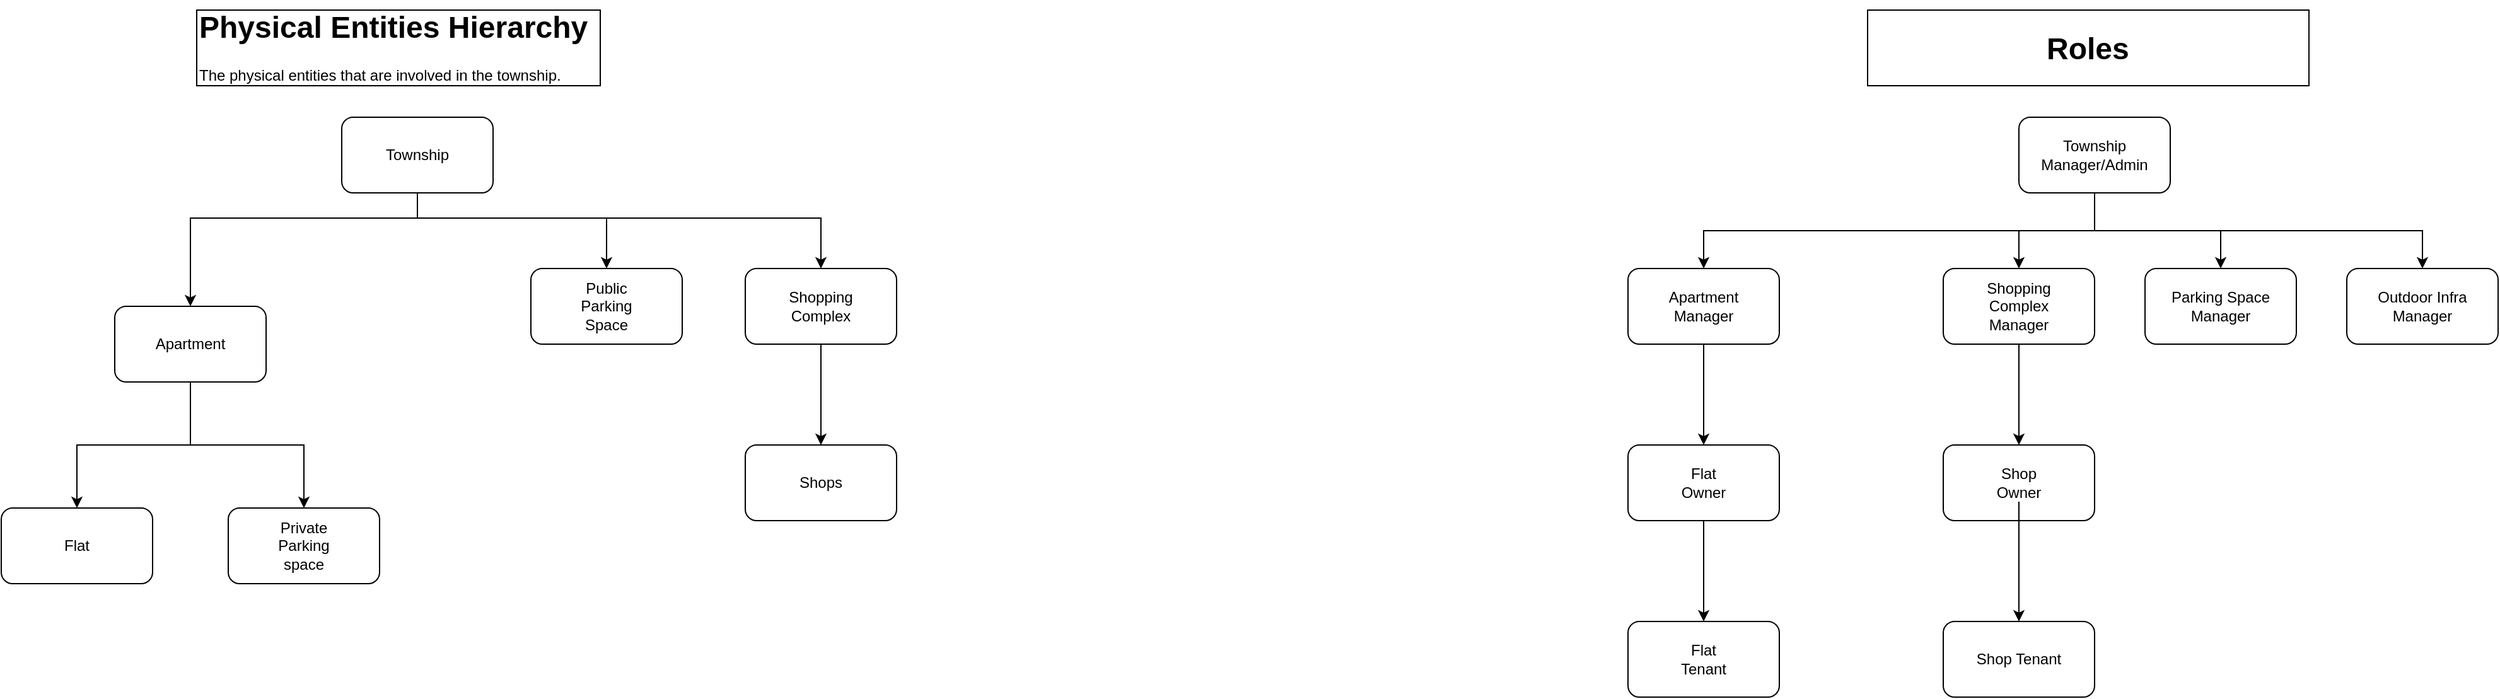<mxfile version="24.7.6">
  <diagram name="Page-1" id="0cKK37piDNfDpkpMslB8">
    <mxGraphModel dx="880" dy="450" grid="1" gridSize="10" guides="1" tooltips="1" connect="1" arrows="1" fold="1" page="1" pageScale="1" pageWidth="2339" pageHeight="3300" math="0" shadow="0">
      <root>
        <mxCell id="0" />
        <mxCell id="1" parent="0" />
        <mxCell id="HcHngkBZ9r_t7SCX0QgI-21" style="edgeStyle=orthogonalEdgeStyle;rounded=0;orthogonalLoop=1;jettySize=auto;html=1;entryX=0.5;entryY=0;entryDx=0;entryDy=0;" edge="1" parent="1" source="HcHngkBZ9r_t7SCX0QgI-1" target="HcHngkBZ9r_t7SCX0QgI-7">
          <mxGeometry relative="1" as="geometry">
            <Array as="points">
              <mxPoint x="590" y="250" />
              <mxPoint x="740" y="250" />
            </Array>
          </mxGeometry>
        </mxCell>
        <mxCell id="HcHngkBZ9r_t7SCX0QgI-22" style="edgeStyle=orthogonalEdgeStyle;rounded=0;orthogonalLoop=1;jettySize=auto;html=1;entryX=0.5;entryY=0;entryDx=0;entryDy=0;" edge="1" parent="1" source="HcHngkBZ9r_t7SCX0QgI-1" target="HcHngkBZ9r_t7SCX0QgI-8">
          <mxGeometry relative="1" as="geometry">
            <Array as="points">
              <mxPoint x="590" y="250" />
              <mxPoint x="910" y="250" />
            </Array>
          </mxGeometry>
        </mxCell>
        <mxCell id="HcHngkBZ9r_t7SCX0QgI-28" style="edgeStyle=orthogonalEdgeStyle;rounded=0;orthogonalLoop=1;jettySize=auto;html=1;entryX=0.5;entryY=0;entryDx=0;entryDy=0;" edge="1" parent="1" source="HcHngkBZ9r_t7SCX0QgI-1" target="HcHngkBZ9r_t7SCX0QgI-3">
          <mxGeometry relative="1" as="geometry">
            <Array as="points">
              <mxPoint x="590" y="250" />
              <mxPoint x="410" y="250" />
            </Array>
          </mxGeometry>
        </mxCell>
        <mxCell id="HcHngkBZ9r_t7SCX0QgI-1" value="" style="rounded=1;whiteSpace=wrap;html=1;" vertex="1" parent="1">
          <mxGeometry x="530" y="170" width="120" height="60" as="geometry" />
        </mxCell>
        <mxCell id="HcHngkBZ9r_t7SCX0QgI-2" value="Township" style="text;html=1;align=center;verticalAlign=middle;whiteSpace=wrap;rounded=0;" vertex="1" parent="1">
          <mxGeometry x="560" y="185" width="60" height="30" as="geometry" />
        </mxCell>
        <mxCell id="HcHngkBZ9r_t7SCX0QgI-24" style="edgeStyle=orthogonalEdgeStyle;rounded=0;orthogonalLoop=1;jettySize=auto;html=1;entryX=0.5;entryY=0;entryDx=0;entryDy=0;" edge="1" parent="1" source="HcHngkBZ9r_t7SCX0QgI-3" target="HcHngkBZ9r_t7SCX0QgI-18">
          <mxGeometry relative="1" as="geometry">
            <Array as="points">
              <mxPoint x="410" y="430" />
              <mxPoint x="500" y="430" />
            </Array>
          </mxGeometry>
        </mxCell>
        <mxCell id="HcHngkBZ9r_t7SCX0QgI-27" style="edgeStyle=orthogonalEdgeStyle;rounded=0;orthogonalLoop=1;jettySize=auto;html=1;entryX=0.5;entryY=0;entryDx=0;entryDy=0;" edge="1" parent="1" source="HcHngkBZ9r_t7SCX0QgI-3" target="HcHngkBZ9r_t7SCX0QgI-16">
          <mxGeometry relative="1" as="geometry" />
        </mxCell>
        <mxCell id="HcHngkBZ9r_t7SCX0QgI-3" value="" style="rounded=1;whiteSpace=wrap;html=1;" vertex="1" parent="1">
          <mxGeometry x="350" y="320" width="120" height="60" as="geometry" />
        </mxCell>
        <mxCell id="HcHngkBZ9r_t7SCX0QgI-6" value="Apartment" style="text;html=1;align=center;verticalAlign=middle;whiteSpace=wrap;rounded=0;" vertex="1" parent="1">
          <mxGeometry x="380" y="335" width="60" height="30" as="geometry" />
        </mxCell>
        <mxCell id="HcHngkBZ9r_t7SCX0QgI-7" value="" style="rounded=1;whiteSpace=wrap;html=1;" vertex="1" parent="1">
          <mxGeometry x="680" y="290" width="120" height="60" as="geometry" />
        </mxCell>
        <mxCell id="HcHngkBZ9r_t7SCX0QgI-59" value="" style="edgeStyle=orthogonalEdgeStyle;rounded=0;orthogonalLoop=1;jettySize=auto;html=1;" edge="1" parent="1" source="HcHngkBZ9r_t7SCX0QgI-8" target="HcHngkBZ9r_t7SCX0QgI-58">
          <mxGeometry relative="1" as="geometry" />
        </mxCell>
        <mxCell id="HcHngkBZ9r_t7SCX0QgI-8" value="" style="rounded=1;whiteSpace=wrap;html=1;" vertex="1" parent="1">
          <mxGeometry x="850" y="290" width="120" height="60" as="geometry" />
        </mxCell>
        <mxCell id="HcHngkBZ9r_t7SCX0QgI-11" value="Public Parking Space" style="text;html=1;align=center;verticalAlign=middle;whiteSpace=wrap;rounded=0;" vertex="1" parent="1">
          <mxGeometry x="710" y="305" width="60" height="30" as="geometry" />
        </mxCell>
        <mxCell id="HcHngkBZ9r_t7SCX0QgI-12" value="Shopping Complex" style="text;html=1;align=center;verticalAlign=middle;whiteSpace=wrap;rounded=0;" vertex="1" parent="1">
          <mxGeometry x="880" y="305" width="60" height="30" as="geometry" />
        </mxCell>
        <mxCell id="HcHngkBZ9r_t7SCX0QgI-16" value="" style="rounded=1;whiteSpace=wrap;html=1;" vertex="1" parent="1">
          <mxGeometry x="260" y="480" width="120" height="60" as="geometry" />
        </mxCell>
        <mxCell id="HcHngkBZ9r_t7SCX0QgI-17" value="Flat" style="text;html=1;align=center;verticalAlign=middle;whiteSpace=wrap;rounded=0;" vertex="1" parent="1">
          <mxGeometry x="290" y="495" width="60" height="30" as="geometry" />
        </mxCell>
        <mxCell id="HcHngkBZ9r_t7SCX0QgI-18" value="" style="rounded=1;whiteSpace=wrap;html=1;" vertex="1" parent="1">
          <mxGeometry x="440" y="480" width="120" height="60" as="geometry" />
        </mxCell>
        <mxCell id="HcHngkBZ9r_t7SCX0QgI-19" value="Private Parking space" style="text;html=1;align=center;verticalAlign=middle;whiteSpace=wrap;rounded=0;" vertex="1" parent="1">
          <mxGeometry x="470" y="495" width="60" height="30" as="geometry" />
        </mxCell>
        <mxCell id="HcHngkBZ9r_t7SCX0QgI-32" value="" style="rounded=0;whiteSpace=wrap;html=1;" vertex="1" parent="1">
          <mxGeometry x="415" y="85" width="320" height="60" as="geometry" />
        </mxCell>
        <mxCell id="HcHngkBZ9r_t7SCX0QgI-31" value="&lt;h1 style=&quot;margin-top: 0px;&quot;&gt;Physical Entities Hierarchy&lt;/h1&gt;&lt;p&gt;The physical entities that are involved in the township.&lt;/p&gt;" style="text;html=1;whiteSpace=wrap;overflow=hidden;rounded=0;" vertex="1" parent="1">
          <mxGeometry x="415" y="77.5" width="350" height="75" as="geometry" />
        </mxCell>
        <mxCell id="HcHngkBZ9r_t7SCX0QgI-66" style="edgeStyle=orthogonalEdgeStyle;rounded=0;orthogonalLoop=1;jettySize=auto;html=1;entryX=0.5;entryY=0;entryDx=0;entryDy=0;" edge="1" parent="1" source="HcHngkBZ9r_t7SCX0QgI-33" target="HcHngkBZ9r_t7SCX0QgI-35">
          <mxGeometry relative="1" as="geometry">
            <Array as="points">
              <mxPoint x="1920" y="260" />
              <mxPoint x="1610" y="260" />
            </Array>
          </mxGeometry>
        </mxCell>
        <mxCell id="HcHngkBZ9r_t7SCX0QgI-67" style="edgeStyle=orthogonalEdgeStyle;rounded=0;orthogonalLoop=1;jettySize=auto;html=1;exitX=0.5;exitY=1;exitDx=0;exitDy=0;entryX=0.5;entryY=0;entryDx=0;entryDy=0;" edge="1" parent="1" source="HcHngkBZ9r_t7SCX0QgI-33" target="HcHngkBZ9r_t7SCX0QgI-61">
          <mxGeometry relative="1" as="geometry" />
        </mxCell>
        <mxCell id="HcHngkBZ9r_t7SCX0QgI-68" style="edgeStyle=orthogonalEdgeStyle;rounded=0;orthogonalLoop=1;jettySize=auto;html=1;exitX=0.5;exitY=1;exitDx=0;exitDy=0;entryX=0.5;entryY=0;entryDx=0;entryDy=0;" edge="1" parent="1" source="HcHngkBZ9r_t7SCX0QgI-33" target="HcHngkBZ9r_t7SCX0QgI-38">
          <mxGeometry relative="1" as="geometry" />
        </mxCell>
        <mxCell id="HcHngkBZ9r_t7SCX0QgI-69" style="edgeStyle=orthogonalEdgeStyle;rounded=0;orthogonalLoop=1;jettySize=auto;html=1;exitX=0.5;exitY=1;exitDx=0;exitDy=0;" edge="1" parent="1" source="HcHngkBZ9r_t7SCX0QgI-33" target="HcHngkBZ9r_t7SCX0QgI-64">
          <mxGeometry relative="1" as="geometry" />
        </mxCell>
        <mxCell id="HcHngkBZ9r_t7SCX0QgI-33" value="" style="rounded=1;whiteSpace=wrap;html=1;" vertex="1" parent="1">
          <mxGeometry x="1860" y="170" width="120" height="60" as="geometry" />
        </mxCell>
        <mxCell id="HcHngkBZ9r_t7SCX0QgI-34" value="Township Manager/Admin" style="text;html=1;align=center;verticalAlign=middle;whiteSpace=wrap;rounded=0;" vertex="1" parent="1">
          <mxGeometry x="1890" y="185" width="60" height="30" as="geometry" />
        </mxCell>
        <mxCell id="HcHngkBZ9r_t7SCX0QgI-43" value="" style="edgeStyle=orthogonalEdgeStyle;rounded=0;orthogonalLoop=1;jettySize=auto;html=1;" edge="1" parent="1" source="HcHngkBZ9r_t7SCX0QgI-35" target="HcHngkBZ9r_t7SCX0QgI-42">
          <mxGeometry relative="1" as="geometry" />
        </mxCell>
        <mxCell id="HcHngkBZ9r_t7SCX0QgI-35" value="" style="rounded=1;whiteSpace=wrap;html=1;" vertex="1" parent="1">
          <mxGeometry x="1550" y="290" width="120" height="60" as="geometry" />
        </mxCell>
        <mxCell id="HcHngkBZ9r_t7SCX0QgI-36" value="Apartment Manager" style="text;html=1;align=center;verticalAlign=middle;whiteSpace=wrap;rounded=0;" vertex="1" parent="1">
          <mxGeometry x="1580" y="305" width="60" height="30" as="geometry" />
        </mxCell>
        <mxCell id="HcHngkBZ9r_t7SCX0QgI-55" style="edgeStyle=orthogonalEdgeStyle;rounded=0;orthogonalLoop=1;jettySize=auto;html=1;entryX=0.5;entryY=0;entryDx=0;entryDy=0;" edge="1" parent="1" source="HcHngkBZ9r_t7SCX0QgI-38" target="HcHngkBZ9r_t7SCX0QgI-52">
          <mxGeometry relative="1" as="geometry" />
        </mxCell>
        <mxCell id="HcHngkBZ9r_t7SCX0QgI-38" value="" style="rounded=1;whiteSpace=wrap;html=1;" vertex="1" parent="1">
          <mxGeometry x="1800" y="290" width="120" height="60" as="geometry" />
        </mxCell>
        <mxCell id="HcHngkBZ9r_t7SCX0QgI-39" value="Shopping Complex Manager" style="text;html=1;align=center;verticalAlign=middle;whiteSpace=wrap;rounded=0;" vertex="1" parent="1">
          <mxGeometry x="1830" y="305" width="60" height="30" as="geometry" />
        </mxCell>
        <mxCell id="HcHngkBZ9r_t7SCX0QgI-46" value="" style="edgeStyle=orthogonalEdgeStyle;rounded=0;orthogonalLoop=1;jettySize=auto;html=1;" edge="1" parent="1" source="HcHngkBZ9r_t7SCX0QgI-42" target="HcHngkBZ9r_t7SCX0QgI-45">
          <mxGeometry relative="1" as="geometry" />
        </mxCell>
        <mxCell id="HcHngkBZ9r_t7SCX0QgI-42" value="" style="whiteSpace=wrap;html=1;rounded=1;" vertex="1" parent="1">
          <mxGeometry x="1550" y="430" width="120" height="60" as="geometry" />
        </mxCell>
        <mxCell id="HcHngkBZ9r_t7SCX0QgI-44" value="Flat Owner" style="text;html=1;align=center;verticalAlign=middle;whiteSpace=wrap;rounded=0;" vertex="1" parent="1">
          <mxGeometry x="1580" y="445" width="60" height="30" as="geometry" />
        </mxCell>
        <mxCell id="HcHngkBZ9r_t7SCX0QgI-45" value="" style="whiteSpace=wrap;html=1;rounded=1;" vertex="1" parent="1">
          <mxGeometry x="1550" y="570" width="120" height="60" as="geometry" />
        </mxCell>
        <mxCell id="HcHngkBZ9r_t7SCX0QgI-47" value="Flat Tenant" style="text;html=1;align=center;verticalAlign=middle;whiteSpace=wrap;rounded=0;" vertex="1" parent="1">
          <mxGeometry x="1580" y="585" width="60" height="30" as="geometry" />
        </mxCell>
        <mxCell id="HcHngkBZ9r_t7SCX0QgI-50" value="" style="rounded=0;whiteSpace=wrap;html=1;" vertex="1" parent="1">
          <mxGeometry x="1740" y="85" width="350" height="60" as="geometry" />
        </mxCell>
        <mxCell id="HcHngkBZ9r_t7SCX0QgI-48" value="&lt;h1 style=&quot;margin-top: 0px;&quot;&gt;Roles&lt;/h1&gt;" style="text;html=1;whiteSpace=wrap;overflow=hidden;rounded=0;" vertex="1" parent="1">
          <mxGeometry x="1880" y="95" width="100" height="40" as="geometry" />
        </mxCell>
        <mxCell id="HcHngkBZ9r_t7SCX0QgI-52" value="" style="rounded=1;whiteSpace=wrap;html=1;" vertex="1" parent="1">
          <mxGeometry x="1800" y="430" width="120" height="60" as="geometry" />
        </mxCell>
        <mxCell id="HcHngkBZ9r_t7SCX0QgI-57" value="" style="edgeStyle=orthogonalEdgeStyle;rounded=0;orthogonalLoop=1;jettySize=auto;html=1;" edge="1" parent="1" source="HcHngkBZ9r_t7SCX0QgI-54" target="HcHngkBZ9r_t7SCX0QgI-56">
          <mxGeometry relative="1" as="geometry" />
        </mxCell>
        <mxCell id="HcHngkBZ9r_t7SCX0QgI-54" value="Shop Owner" style="text;html=1;align=center;verticalAlign=middle;whiteSpace=wrap;rounded=0;" vertex="1" parent="1">
          <mxGeometry x="1830" y="445" width="60" height="30" as="geometry" />
        </mxCell>
        <mxCell id="HcHngkBZ9r_t7SCX0QgI-56" value="Shop Tenant" style="rounded=1;whiteSpace=wrap;html=1;" vertex="1" parent="1">
          <mxGeometry x="1800" y="570" width="120" height="60" as="geometry" />
        </mxCell>
        <mxCell id="HcHngkBZ9r_t7SCX0QgI-58" value="Shops" style="rounded=1;whiteSpace=wrap;html=1;" vertex="1" parent="1">
          <mxGeometry x="850" y="430" width="120" height="60" as="geometry" />
        </mxCell>
        <mxCell id="HcHngkBZ9r_t7SCX0QgI-61" value="Parking Space Manager" style="rounded=1;whiteSpace=wrap;html=1;" vertex="1" parent="1">
          <mxGeometry x="1960" y="290" width="120" height="60" as="geometry" />
        </mxCell>
        <mxCell id="HcHngkBZ9r_t7SCX0QgI-64" value="Outdoor Infra Manager" style="rounded=1;whiteSpace=wrap;html=1;" vertex="1" parent="1">
          <mxGeometry x="2120" y="290" width="120" height="60" as="geometry" />
        </mxCell>
      </root>
    </mxGraphModel>
  </diagram>
</mxfile>
